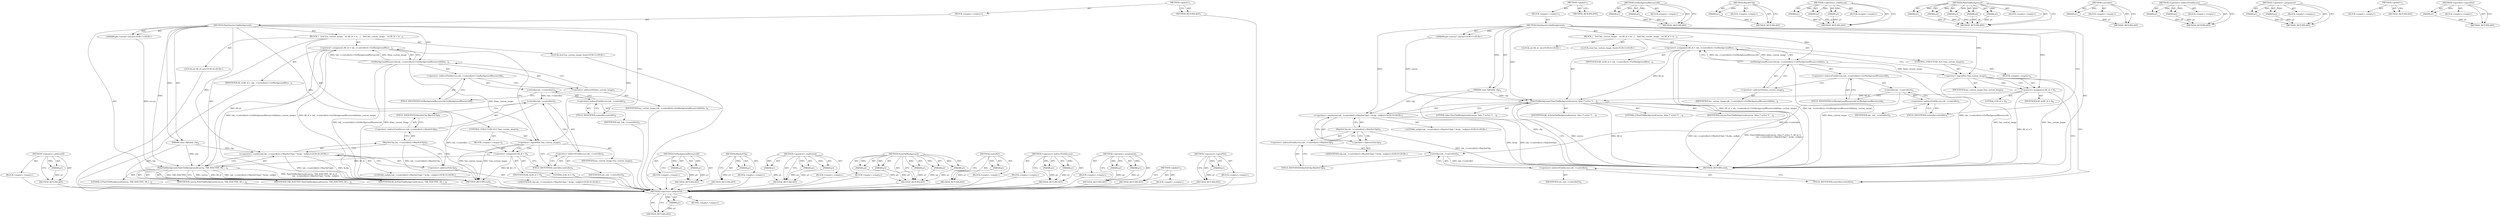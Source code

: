 digraph "&lt;operator&gt;.logicalNot" {
vulnerable_92 [label=<(METHOD,&lt;operator&gt;.addressOf)>];
vulnerable_93 [label=<(PARAM,p1)>];
vulnerable_94 [label=<(BLOCK,&lt;empty&gt;,&lt;empty&gt;)>];
vulnerable_95 [label=<(METHOD_RETURN,ANY)>];
vulnerable_6 [label=<(METHOD,&lt;global&gt;)<SUB>1</SUB>>];
vulnerable_7 [label=<(BLOCK,&lt;empty&gt;,&lt;empty&gt;)<SUB>1</SUB>>];
vulnerable_8 [label=<(METHOD,PaintInactiveTabBackground)<SUB>1</SUB>>];
vulnerable_9 [label="<(PARAM,gfx::Canvas* canvas)<SUB>1</SUB>>"];
vulnerable_10 [label=<(PARAM,const SkPath&amp; clip)<SUB>2</SUB>>];
vulnerable_11 [label=<(BLOCK,{
   bool has_custom_image;
   int fill_id = ta...,{
   bool has_custom_image;
   int fill_id = ta...)<SUB>2</SUB>>];
vulnerable_12 [label="<(LOCAL,bool has_custom_image: bool)<SUB>3</SUB>>"];
vulnerable_13 [label="<(LOCAL,int fill_id: int)<SUB>4</SUB>>"];
vulnerable_14 [label=<(&lt;operator&gt;.assignment,fill_id = tab_-&gt;controller()-&gt;GetBackgroundReso...)<SUB>4</SUB>>];
vulnerable_15 [label=<(IDENTIFIER,fill_id,fill_id = tab_-&gt;controller()-&gt;GetBackgroundReso...)<SUB>4</SUB>>];
vulnerable_16 [label=<(GetBackgroundResourceId,tab_-&gt;controller()-&gt;GetBackgroundResourceId(&amp;ha...)<SUB>4</SUB>>];
vulnerable_17 [label=<(&lt;operator&gt;.indirectFieldAccess,tab_-&gt;controller()-&gt;GetBackgroundResourceId)<SUB>4</SUB>>];
vulnerable_18 [label=<(controller,tab_-&gt;controller())<SUB>4</SUB>>];
vulnerable_19 [label=<(&lt;operator&gt;.indirectFieldAccess,tab_-&gt;controller)<SUB>4</SUB>>];
vulnerable_20 [label=<(IDENTIFIER,tab_,tab_-&gt;controller())<SUB>4</SUB>>];
vulnerable_21 [label=<(FIELD_IDENTIFIER,controller,controller)<SUB>4</SUB>>];
vulnerable_22 [label=<(FIELD_IDENTIFIER,GetBackgroundResourceId,GetBackgroundResourceId)<SUB>4</SUB>>];
vulnerable_23 [label=<(&lt;operator&gt;.addressOf,&amp;has_custom_image)<SUB>4</SUB>>];
vulnerable_24 [label=<(IDENTIFIER,has_custom_image,tab_-&gt;controller()-&gt;GetBackgroundResourceId(&amp;ha...)<SUB>4</SUB>>];
vulnerable_25 [label=<(CONTROL_STRUCTURE,IF,if (!has_custom_image))<SUB>5</SUB>>];
vulnerable_26 [label=<(&lt;operator&gt;.logicalNot,!has_custom_image)<SUB>5</SUB>>];
vulnerable_27 [label=<(IDENTIFIER,has_custom_image,!has_custom_image)<SUB>5</SUB>>];
vulnerable_28 [label=<(BLOCK,&lt;empty&gt;,&lt;empty&gt;)<SUB>6</SUB>>];
vulnerable_29 [label=<(&lt;operator&gt;.assignment,fill_id = 0)<SUB>6</SUB>>];
vulnerable_30 [label=<(IDENTIFIER,fill_id,fill_id = 0)<SUB>6</SUB>>];
vulnerable_31 [label=<(LITERAL,0,fill_id = 0)<SUB>6</SUB>>];
vulnerable_32 [label=<(PaintTabBackground,PaintTabBackground(canvas, false /* active */, ...)<SUB>8</SUB>>];
vulnerable_33 [label=<(IDENTIFIER,canvas,PaintTabBackground(canvas, false /* active */, ...)<SUB>8</SUB>>];
vulnerable_34 [label=<(LITERAL,false,PaintTabBackground(canvas, false /* active */, ...)<SUB>8</SUB>>];
vulnerable_35 [label=<(IDENTIFIER,fill_id,PaintTabBackground(canvas, false /* active */, ...)<SUB>8</SUB>>];
vulnerable_36 [label=<(LITERAL,0,PaintTabBackground(canvas, false /* active */, ...)<SUB>8</SUB>>];
vulnerable_37 [label="<(&lt;operator&gt;.conditional,tab_-&gt;controller()-&gt;MaySetClip() ? &amp;clip : nullptr)<SUB>9</SUB>>"];
vulnerable_38 [label=<(MaySetClip,tab_-&gt;controller()-&gt;MaySetClip())<SUB>9</SUB>>];
vulnerable_39 [label=<(&lt;operator&gt;.indirectFieldAccess,tab_-&gt;controller()-&gt;MaySetClip)<SUB>9</SUB>>];
vulnerable_40 [label=<(controller,tab_-&gt;controller())<SUB>9</SUB>>];
vulnerable_41 [label=<(&lt;operator&gt;.indirectFieldAccess,tab_-&gt;controller)<SUB>9</SUB>>];
vulnerable_42 [label=<(IDENTIFIER,tab_,tab_-&gt;controller())<SUB>9</SUB>>];
vulnerable_43 [label=<(FIELD_IDENTIFIER,controller,controller)<SUB>9</SUB>>];
vulnerable_44 [label=<(FIELD_IDENTIFIER,MaySetClip,MaySetClip)<SUB>9</SUB>>];
vulnerable_45 [label=<(&lt;operator&gt;.addressOf,&amp;clip)<SUB>9</SUB>>];
vulnerable_46 [label="<(IDENTIFIER,clip,tab_-&gt;controller()-&gt;MaySetClip() ? &amp;clip : nullptr)<SUB>9</SUB>>"];
vulnerable_47 [label="<(LITERAL,nullptr,tab_-&gt;controller()-&gt;MaySetClip() ? &amp;clip : nullptr)<SUB>9</SUB>>"];
vulnerable_48 [label=<(METHOD_RETURN,void)<SUB>1</SUB>>];
vulnerable_50 [label=<(METHOD_RETURN,ANY)<SUB>1</SUB>>];
vulnerable_78 [label=<(METHOD,GetBackgroundResourceId)>];
vulnerable_79 [label=<(PARAM,p1)>];
vulnerable_80 [label=<(PARAM,p2)>];
vulnerable_81 [label=<(BLOCK,&lt;empty&gt;,&lt;empty&gt;)>];
vulnerable_82 [label=<(METHOD_RETURN,ANY)>];
vulnerable_114 [label=<(METHOD,MaySetClip)>];
vulnerable_115 [label=<(PARAM,p1)>];
vulnerable_116 [label=<(BLOCK,&lt;empty&gt;,&lt;empty&gt;)>];
vulnerable_117 [label=<(METHOD_RETURN,ANY)>];
vulnerable_108 [label=<(METHOD,&lt;operator&gt;.conditional)>];
vulnerable_109 [label=<(PARAM,p1)>];
vulnerable_110 [label=<(PARAM,p2)>];
vulnerable_111 [label=<(PARAM,p3)>];
vulnerable_112 [label=<(BLOCK,&lt;empty&gt;,&lt;empty&gt;)>];
vulnerable_113 [label=<(METHOD_RETURN,ANY)>];
vulnerable_100 [label=<(METHOD,PaintTabBackground)>];
vulnerable_101 [label=<(PARAM,p1)>];
vulnerable_102 [label=<(PARAM,p2)>];
vulnerable_103 [label=<(PARAM,p3)>];
vulnerable_104 [label=<(PARAM,p4)>];
vulnerable_105 [label=<(PARAM,p5)>];
vulnerable_106 [label=<(BLOCK,&lt;empty&gt;,&lt;empty&gt;)>];
vulnerable_107 [label=<(METHOD_RETURN,ANY)>];
vulnerable_88 [label=<(METHOD,controller)>];
vulnerable_89 [label=<(PARAM,p1)>];
vulnerable_90 [label=<(BLOCK,&lt;empty&gt;,&lt;empty&gt;)>];
vulnerable_91 [label=<(METHOD_RETURN,ANY)>];
vulnerable_83 [label=<(METHOD,&lt;operator&gt;.indirectFieldAccess)>];
vulnerable_84 [label=<(PARAM,p1)>];
vulnerable_85 [label=<(PARAM,p2)>];
vulnerable_86 [label=<(BLOCK,&lt;empty&gt;,&lt;empty&gt;)>];
vulnerable_87 [label=<(METHOD_RETURN,ANY)>];
vulnerable_73 [label=<(METHOD,&lt;operator&gt;.assignment)>];
vulnerable_74 [label=<(PARAM,p1)>];
vulnerable_75 [label=<(PARAM,p2)>];
vulnerable_76 [label=<(BLOCK,&lt;empty&gt;,&lt;empty&gt;)>];
vulnerable_77 [label=<(METHOD_RETURN,ANY)>];
vulnerable_67 [label=<(METHOD,&lt;global&gt;)<SUB>1</SUB>>];
vulnerable_68 [label=<(BLOCK,&lt;empty&gt;,&lt;empty&gt;)>];
vulnerable_69 [label=<(METHOD_RETURN,ANY)>];
vulnerable_96 [label=<(METHOD,&lt;operator&gt;.logicalNot)>];
vulnerable_97 [label=<(PARAM,p1)>];
vulnerable_98 [label=<(BLOCK,&lt;empty&gt;,&lt;empty&gt;)>];
vulnerable_99 [label=<(METHOD_RETURN,ANY)>];
fixed_92 [label=<(METHOD,&lt;operator&gt;.addressOf)>];
fixed_93 [label=<(PARAM,p1)>];
fixed_94 [label=<(BLOCK,&lt;empty&gt;,&lt;empty&gt;)>];
fixed_95 [label=<(METHOD_RETURN,ANY)>];
fixed_6 [label=<(METHOD,&lt;global&gt;)<SUB>1</SUB>>];
fixed_7 [label=<(BLOCK,&lt;empty&gt;,&lt;empty&gt;)<SUB>1</SUB>>];
fixed_8 [label=<(METHOD,PaintInactiveTabBackground)<SUB>1</SUB>>];
fixed_9 [label="<(PARAM,gfx::Canvas* canvas)<SUB>1</SUB>>"];
fixed_10 [label=<(PARAM,const SkPath&amp; clip)<SUB>2</SUB>>];
fixed_11 [label=<(BLOCK,{
   bool has_custom_image;
   int fill_id = ta...,{
   bool has_custom_image;
   int fill_id = ta...)<SUB>2</SUB>>];
fixed_12 [label="<(LOCAL,bool has_custom_image: bool)<SUB>3</SUB>>"];
fixed_13 [label="<(LOCAL,int fill_id: int)<SUB>4</SUB>>"];
fixed_14 [label=<(&lt;operator&gt;.assignment,fill_id = tab_-&gt;controller()-&gt;GetBackgroundReso...)<SUB>4</SUB>>];
fixed_15 [label=<(IDENTIFIER,fill_id,fill_id = tab_-&gt;controller()-&gt;GetBackgroundReso...)<SUB>4</SUB>>];
fixed_16 [label=<(GetBackgroundResourceId,tab_-&gt;controller()-&gt;GetBackgroundResourceId(&amp;ha...)<SUB>4</SUB>>];
fixed_17 [label=<(&lt;operator&gt;.indirectFieldAccess,tab_-&gt;controller()-&gt;GetBackgroundResourceId)<SUB>4</SUB>>];
fixed_18 [label=<(controller,tab_-&gt;controller())<SUB>4</SUB>>];
fixed_19 [label=<(&lt;operator&gt;.indirectFieldAccess,tab_-&gt;controller)<SUB>4</SUB>>];
fixed_20 [label=<(IDENTIFIER,tab_,tab_-&gt;controller())<SUB>4</SUB>>];
fixed_21 [label=<(FIELD_IDENTIFIER,controller,controller)<SUB>4</SUB>>];
fixed_22 [label=<(FIELD_IDENTIFIER,GetBackgroundResourceId,GetBackgroundResourceId)<SUB>4</SUB>>];
fixed_23 [label=<(&lt;operator&gt;.addressOf,&amp;has_custom_image)<SUB>4</SUB>>];
fixed_24 [label=<(IDENTIFIER,has_custom_image,tab_-&gt;controller()-&gt;GetBackgroundResourceId(&amp;ha...)<SUB>4</SUB>>];
fixed_25 [label=<(CONTROL_STRUCTURE,IF,if (!has_custom_image))<SUB>5</SUB>>];
fixed_26 [label=<(&lt;operator&gt;.logicalNot,!has_custom_image)<SUB>5</SUB>>];
fixed_27 [label=<(IDENTIFIER,has_custom_image,!has_custom_image)<SUB>5</SUB>>];
fixed_28 [label=<(BLOCK,&lt;empty&gt;,&lt;empty&gt;)<SUB>6</SUB>>];
fixed_29 [label=<(&lt;operator&gt;.assignment,fill_id = 0)<SUB>6</SUB>>];
fixed_30 [label=<(IDENTIFIER,fill_id,fill_id = 0)<SUB>6</SUB>>];
fixed_31 [label=<(LITERAL,0,fill_id = 0)<SUB>6</SUB>>];
fixed_32 [label=<(PaintTabBackground,PaintTabBackground(canvas, TAB_INACTIVE, fill_i...)<SUB>8</SUB>>];
fixed_33 [label=<(IDENTIFIER,canvas,PaintTabBackground(canvas, TAB_INACTIVE, fill_i...)<SUB>8</SUB>>];
fixed_34 [label=<(IDENTIFIER,TAB_INACTIVE,PaintTabBackground(canvas, TAB_INACTIVE, fill_i...)<SUB>8</SUB>>];
fixed_35 [label=<(IDENTIFIER,fill_id,PaintTabBackground(canvas, TAB_INACTIVE, fill_i...)<SUB>8</SUB>>];
fixed_36 [label=<(LITERAL,0,PaintTabBackground(canvas, TAB_INACTIVE, fill_i...)<SUB>8</SUB>>];
fixed_37 [label="<(&lt;operator&gt;.conditional,tab_-&gt;controller()-&gt;MaySetClip() ? &amp;clip : nullptr)<SUB>9</SUB>>"];
fixed_38 [label=<(MaySetClip,tab_-&gt;controller()-&gt;MaySetClip())<SUB>9</SUB>>];
fixed_39 [label=<(&lt;operator&gt;.indirectFieldAccess,tab_-&gt;controller()-&gt;MaySetClip)<SUB>9</SUB>>];
fixed_40 [label=<(controller,tab_-&gt;controller())<SUB>9</SUB>>];
fixed_41 [label=<(&lt;operator&gt;.indirectFieldAccess,tab_-&gt;controller)<SUB>9</SUB>>];
fixed_42 [label=<(IDENTIFIER,tab_,tab_-&gt;controller())<SUB>9</SUB>>];
fixed_43 [label=<(FIELD_IDENTIFIER,controller,controller)<SUB>9</SUB>>];
fixed_44 [label=<(FIELD_IDENTIFIER,MaySetClip,MaySetClip)<SUB>9</SUB>>];
fixed_45 [label=<(&lt;operator&gt;.addressOf,&amp;clip)<SUB>9</SUB>>];
fixed_46 [label="<(IDENTIFIER,clip,tab_-&gt;controller()-&gt;MaySetClip() ? &amp;clip : nullptr)<SUB>9</SUB>>"];
fixed_47 [label="<(LITERAL,nullptr,tab_-&gt;controller()-&gt;MaySetClip() ? &amp;clip : nullptr)<SUB>9</SUB>>"];
fixed_48 [label=<(METHOD_RETURN,void)<SUB>1</SUB>>];
fixed_50 [label=<(METHOD_RETURN,ANY)<SUB>1</SUB>>];
fixed_78 [label=<(METHOD,GetBackgroundResourceId)>];
fixed_79 [label=<(PARAM,p1)>];
fixed_80 [label=<(PARAM,p2)>];
fixed_81 [label=<(BLOCK,&lt;empty&gt;,&lt;empty&gt;)>];
fixed_82 [label=<(METHOD_RETURN,ANY)>];
fixed_114 [label=<(METHOD,MaySetClip)>];
fixed_115 [label=<(PARAM,p1)>];
fixed_116 [label=<(BLOCK,&lt;empty&gt;,&lt;empty&gt;)>];
fixed_117 [label=<(METHOD_RETURN,ANY)>];
fixed_108 [label=<(METHOD,&lt;operator&gt;.conditional)>];
fixed_109 [label=<(PARAM,p1)>];
fixed_110 [label=<(PARAM,p2)>];
fixed_111 [label=<(PARAM,p3)>];
fixed_112 [label=<(BLOCK,&lt;empty&gt;,&lt;empty&gt;)>];
fixed_113 [label=<(METHOD_RETURN,ANY)>];
fixed_100 [label=<(METHOD,PaintTabBackground)>];
fixed_101 [label=<(PARAM,p1)>];
fixed_102 [label=<(PARAM,p2)>];
fixed_103 [label=<(PARAM,p3)>];
fixed_104 [label=<(PARAM,p4)>];
fixed_105 [label=<(PARAM,p5)>];
fixed_106 [label=<(BLOCK,&lt;empty&gt;,&lt;empty&gt;)>];
fixed_107 [label=<(METHOD_RETURN,ANY)>];
fixed_88 [label=<(METHOD,controller)>];
fixed_89 [label=<(PARAM,p1)>];
fixed_90 [label=<(BLOCK,&lt;empty&gt;,&lt;empty&gt;)>];
fixed_91 [label=<(METHOD_RETURN,ANY)>];
fixed_83 [label=<(METHOD,&lt;operator&gt;.indirectFieldAccess)>];
fixed_84 [label=<(PARAM,p1)>];
fixed_85 [label=<(PARAM,p2)>];
fixed_86 [label=<(BLOCK,&lt;empty&gt;,&lt;empty&gt;)>];
fixed_87 [label=<(METHOD_RETURN,ANY)>];
fixed_73 [label=<(METHOD,&lt;operator&gt;.assignment)>];
fixed_74 [label=<(PARAM,p1)>];
fixed_75 [label=<(PARAM,p2)>];
fixed_76 [label=<(BLOCK,&lt;empty&gt;,&lt;empty&gt;)>];
fixed_77 [label=<(METHOD_RETURN,ANY)>];
fixed_67 [label=<(METHOD,&lt;global&gt;)<SUB>1</SUB>>];
fixed_68 [label=<(BLOCK,&lt;empty&gt;,&lt;empty&gt;)>];
fixed_69 [label=<(METHOD_RETURN,ANY)>];
fixed_96 [label=<(METHOD,&lt;operator&gt;.logicalNot)>];
fixed_97 [label=<(PARAM,p1)>];
fixed_98 [label=<(BLOCK,&lt;empty&gt;,&lt;empty&gt;)>];
fixed_99 [label=<(METHOD_RETURN,ANY)>];
vulnerable_92 -> vulnerable_93  [key=0, label="AST: "];
vulnerable_92 -> vulnerable_93  [key=1, label="DDG: "];
vulnerable_92 -> vulnerable_94  [key=0, label="AST: "];
vulnerable_92 -> vulnerable_95  [key=0, label="AST: "];
vulnerable_92 -> vulnerable_95  [key=1, label="CFG: "];
vulnerable_93 -> vulnerable_95  [key=0, label="DDG: p1"];
vulnerable_6 -> vulnerable_7  [key=0, label="AST: "];
vulnerable_6 -> vulnerable_50  [key=0, label="AST: "];
vulnerable_6 -> vulnerable_50  [key=1, label="CFG: "];
vulnerable_7 -> vulnerable_8  [key=0, label="AST: "];
vulnerable_8 -> vulnerable_9  [key=0, label="AST: "];
vulnerable_8 -> vulnerable_9  [key=1, label="DDG: "];
vulnerable_8 -> vulnerable_10  [key=0, label="AST: "];
vulnerable_8 -> vulnerable_10  [key=1, label="DDG: "];
vulnerable_8 -> vulnerable_11  [key=0, label="AST: "];
vulnerable_8 -> vulnerable_48  [key=0, label="AST: "];
vulnerable_8 -> vulnerable_21  [key=0, label="CFG: "];
vulnerable_8 -> vulnerable_32  [key=0, label="DDG: "];
vulnerable_8 -> vulnerable_16  [key=0, label="DDG: "];
vulnerable_8 -> vulnerable_26  [key=0, label="DDG: "];
vulnerable_8 -> vulnerable_29  [key=0, label="DDG: "];
vulnerable_8 -> vulnerable_37  [key=0, label="DDG: "];
vulnerable_9 -> vulnerable_32  [key=0, label="DDG: canvas"];
vulnerable_10 -> vulnerable_48  [key=0, label="DDG: clip"];
vulnerable_10 -> vulnerable_32  [key=0, label="DDG: clip"];
vulnerable_10 -> vulnerable_37  [key=0, label="DDG: clip"];
vulnerable_11 -> vulnerable_12  [key=0, label="AST: "];
vulnerable_11 -> vulnerable_13  [key=0, label="AST: "];
vulnerable_11 -> vulnerable_14  [key=0, label="AST: "];
vulnerable_11 -> vulnerable_25  [key=0, label="AST: "];
vulnerable_11 -> vulnerable_32  [key=0, label="AST: "];
vulnerable_14 -> vulnerable_15  [key=0, label="AST: "];
vulnerable_14 -> vulnerable_16  [key=0, label="AST: "];
vulnerable_14 -> vulnerable_26  [key=0, label="CFG: "];
vulnerable_14 -> vulnerable_48  [key=0, label="DDG: tab_-&gt;controller()-&gt;GetBackgroundResourceId(&amp;has_custom_image)"];
vulnerable_14 -> vulnerable_48  [key=1, label="DDG: fill_id = tab_-&gt;controller()-&gt;GetBackgroundResourceId(&amp;has_custom_image)"];
vulnerable_14 -> vulnerable_32  [key=0, label="DDG: fill_id"];
vulnerable_16 -> vulnerable_17  [key=0, label="AST: "];
vulnerable_16 -> vulnerable_23  [key=0, label="AST: "];
vulnerable_16 -> vulnerable_14  [key=0, label="CFG: "];
vulnerable_16 -> vulnerable_14  [key=1, label="DDG: tab_-&gt;controller()-&gt;GetBackgroundResourceId"];
vulnerable_16 -> vulnerable_14  [key=2, label="DDG: &amp;has_custom_image"];
vulnerable_16 -> vulnerable_48  [key=0, label="DDG: tab_-&gt;controller()-&gt;GetBackgroundResourceId"];
vulnerable_16 -> vulnerable_48  [key=1, label="DDG: &amp;has_custom_image"];
vulnerable_16 -> vulnerable_26  [key=0, label="DDG: &amp;has_custom_image"];
vulnerable_17 -> vulnerable_18  [key=0, label="AST: "];
vulnerable_17 -> vulnerable_22  [key=0, label="AST: "];
vulnerable_17 -> vulnerable_23  [key=0, label="CFG: "];
vulnerable_18 -> vulnerable_19  [key=0, label="AST: "];
vulnerable_18 -> vulnerable_22  [key=0, label="CFG: "];
vulnerable_18 -> vulnerable_40  [key=0, label="DDG: tab_-&gt;controller"];
vulnerable_19 -> vulnerable_20  [key=0, label="AST: "];
vulnerable_19 -> vulnerable_21  [key=0, label="AST: "];
vulnerable_19 -> vulnerable_18  [key=0, label="CFG: "];
vulnerable_21 -> vulnerable_19  [key=0, label="CFG: "];
vulnerable_22 -> vulnerable_17  [key=0, label="CFG: "];
vulnerable_23 -> vulnerable_24  [key=0, label="AST: "];
vulnerable_23 -> vulnerable_16  [key=0, label="CFG: "];
vulnerable_25 -> vulnerable_26  [key=0, label="AST: "];
vulnerable_25 -> vulnerable_28  [key=0, label="AST: "];
vulnerable_26 -> vulnerable_27  [key=0, label="AST: "];
vulnerable_26 -> vulnerable_29  [key=0, label="CFG: "];
vulnerable_26 -> vulnerable_29  [key=1, label="CDG: "];
vulnerable_26 -> vulnerable_43  [key=0, label="CFG: "];
vulnerable_26 -> vulnerable_48  [key=0, label="DDG: has_custom_image"];
vulnerable_26 -> vulnerable_48  [key=1, label="DDG: !has_custom_image"];
vulnerable_28 -> vulnerable_29  [key=0, label="AST: "];
vulnerable_29 -> vulnerable_30  [key=0, label="AST: "];
vulnerable_29 -> vulnerable_31  [key=0, label="AST: "];
vulnerable_29 -> vulnerable_43  [key=0, label="CFG: "];
vulnerable_29 -> vulnerable_48  [key=0, label="DDG: fill_id = 0"];
vulnerable_29 -> vulnerable_32  [key=0, label="DDG: fill_id"];
vulnerable_32 -> vulnerable_33  [key=0, label="AST: "];
vulnerable_32 -> vulnerable_34  [key=0, label="AST: "];
vulnerable_32 -> vulnerable_35  [key=0, label="AST: "];
vulnerable_32 -> vulnerable_36  [key=0, label="AST: "];
vulnerable_32 -> vulnerable_37  [key=0, label="AST: "];
vulnerable_32 -> vulnerable_48  [key=0, label="CFG: "];
vulnerable_32 -> vulnerable_48  [key=1, label="DDG: canvas"];
vulnerable_32 -> vulnerable_48  [key=2, label="DDG: fill_id"];
vulnerable_32 -> vulnerable_48  [key=3, label="DDG: tab_-&gt;controller()-&gt;MaySetClip() ? &amp;clip : nullptr"];
vulnerable_32 -> vulnerable_48  [key=4, label="DDG: PaintTabBackground(canvas, false /* active */, fill_id, 0,
                      tab_-&gt;controller()-&gt;MaySetClip() ? &amp;clip : nullptr)"];
vulnerable_37 -> vulnerable_38  [key=0, label="AST: "];
vulnerable_37 -> vulnerable_45  [key=0, label="AST: "];
vulnerable_37 -> vulnerable_47  [key=0, label="AST: "];
vulnerable_37 -> vulnerable_32  [key=0, label="CFG: "];
vulnerable_37 -> vulnerable_48  [key=0, label="DDG: tab_-&gt;controller()-&gt;MaySetClip()"];
vulnerable_37 -> vulnerable_48  [key=1, label="DDG: &amp;clip"];
vulnerable_38 -> vulnerable_39  [key=0, label="AST: "];
vulnerable_38 -> vulnerable_45  [key=0, label="CFG: "];
vulnerable_38 -> vulnerable_45  [key=1, label="CDG: "];
vulnerable_38 -> vulnerable_37  [key=0, label="CFG: "];
vulnerable_38 -> vulnerable_48  [key=0, label="DDG: tab_-&gt;controller()-&gt;MaySetClip"];
vulnerable_39 -> vulnerable_40  [key=0, label="AST: "];
vulnerable_39 -> vulnerable_44  [key=0, label="AST: "];
vulnerable_39 -> vulnerable_38  [key=0, label="CFG: "];
vulnerable_40 -> vulnerable_41  [key=0, label="AST: "];
vulnerable_40 -> vulnerable_44  [key=0, label="CFG: "];
vulnerable_40 -> vulnerable_48  [key=0, label="DDG: tab_-&gt;controller"];
vulnerable_41 -> vulnerable_42  [key=0, label="AST: "];
vulnerable_41 -> vulnerable_43  [key=0, label="AST: "];
vulnerable_41 -> vulnerable_40  [key=0, label="CFG: "];
vulnerable_43 -> vulnerable_41  [key=0, label="CFG: "];
vulnerable_44 -> vulnerable_39  [key=0, label="CFG: "];
vulnerable_45 -> vulnerable_46  [key=0, label="AST: "];
vulnerable_45 -> vulnerable_37  [key=0, label="CFG: "];
vulnerable_78 -> vulnerable_79  [key=0, label="AST: "];
vulnerable_78 -> vulnerable_79  [key=1, label="DDG: "];
vulnerable_78 -> vulnerable_81  [key=0, label="AST: "];
vulnerable_78 -> vulnerable_80  [key=0, label="AST: "];
vulnerable_78 -> vulnerable_80  [key=1, label="DDG: "];
vulnerable_78 -> vulnerable_82  [key=0, label="AST: "];
vulnerable_78 -> vulnerable_82  [key=1, label="CFG: "];
vulnerable_79 -> vulnerable_82  [key=0, label="DDG: p1"];
vulnerable_80 -> vulnerable_82  [key=0, label="DDG: p2"];
vulnerable_114 -> vulnerable_115  [key=0, label="AST: "];
vulnerable_114 -> vulnerable_115  [key=1, label="DDG: "];
vulnerable_114 -> vulnerable_116  [key=0, label="AST: "];
vulnerable_114 -> vulnerable_117  [key=0, label="AST: "];
vulnerable_114 -> vulnerable_117  [key=1, label="CFG: "];
vulnerable_115 -> vulnerable_117  [key=0, label="DDG: p1"];
vulnerable_108 -> vulnerable_109  [key=0, label="AST: "];
vulnerable_108 -> vulnerable_109  [key=1, label="DDG: "];
vulnerable_108 -> vulnerable_112  [key=0, label="AST: "];
vulnerable_108 -> vulnerable_110  [key=0, label="AST: "];
vulnerable_108 -> vulnerable_110  [key=1, label="DDG: "];
vulnerable_108 -> vulnerable_113  [key=0, label="AST: "];
vulnerable_108 -> vulnerable_113  [key=1, label="CFG: "];
vulnerable_108 -> vulnerable_111  [key=0, label="AST: "];
vulnerable_108 -> vulnerable_111  [key=1, label="DDG: "];
vulnerable_109 -> vulnerable_113  [key=0, label="DDG: p1"];
vulnerable_110 -> vulnerable_113  [key=0, label="DDG: p2"];
vulnerable_111 -> vulnerable_113  [key=0, label="DDG: p3"];
vulnerable_100 -> vulnerable_101  [key=0, label="AST: "];
vulnerable_100 -> vulnerable_101  [key=1, label="DDG: "];
vulnerable_100 -> vulnerable_106  [key=0, label="AST: "];
vulnerable_100 -> vulnerable_102  [key=0, label="AST: "];
vulnerable_100 -> vulnerable_102  [key=1, label="DDG: "];
vulnerable_100 -> vulnerable_107  [key=0, label="AST: "];
vulnerable_100 -> vulnerable_107  [key=1, label="CFG: "];
vulnerable_100 -> vulnerable_103  [key=0, label="AST: "];
vulnerable_100 -> vulnerable_103  [key=1, label="DDG: "];
vulnerable_100 -> vulnerable_104  [key=0, label="AST: "];
vulnerable_100 -> vulnerable_104  [key=1, label="DDG: "];
vulnerable_100 -> vulnerable_105  [key=0, label="AST: "];
vulnerable_100 -> vulnerable_105  [key=1, label="DDG: "];
vulnerable_101 -> vulnerable_107  [key=0, label="DDG: p1"];
vulnerable_102 -> vulnerable_107  [key=0, label="DDG: p2"];
vulnerable_103 -> vulnerable_107  [key=0, label="DDG: p3"];
vulnerable_104 -> vulnerable_107  [key=0, label="DDG: p4"];
vulnerable_105 -> vulnerable_107  [key=0, label="DDG: p5"];
vulnerable_88 -> vulnerable_89  [key=0, label="AST: "];
vulnerable_88 -> vulnerable_89  [key=1, label="DDG: "];
vulnerable_88 -> vulnerable_90  [key=0, label="AST: "];
vulnerable_88 -> vulnerable_91  [key=0, label="AST: "];
vulnerable_88 -> vulnerable_91  [key=1, label="CFG: "];
vulnerable_89 -> vulnerable_91  [key=0, label="DDG: p1"];
vulnerable_83 -> vulnerable_84  [key=0, label="AST: "];
vulnerable_83 -> vulnerable_84  [key=1, label="DDG: "];
vulnerable_83 -> vulnerable_86  [key=0, label="AST: "];
vulnerable_83 -> vulnerable_85  [key=0, label="AST: "];
vulnerable_83 -> vulnerable_85  [key=1, label="DDG: "];
vulnerable_83 -> vulnerable_87  [key=0, label="AST: "];
vulnerable_83 -> vulnerable_87  [key=1, label="CFG: "];
vulnerable_84 -> vulnerable_87  [key=0, label="DDG: p1"];
vulnerable_85 -> vulnerable_87  [key=0, label="DDG: p2"];
vulnerable_73 -> vulnerable_74  [key=0, label="AST: "];
vulnerable_73 -> vulnerable_74  [key=1, label="DDG: "];
vulnerable_73 -> vulnerable_76  [key=0, label="AST: "];
vulnerable_73 -> vulnerable_75  [key=0, label="AST: "];
vulnerable_73 -> vulnerable_75  [key=1, label="DDG: "];
vulnerable_73 -> vulnerable_77  [key=0, label="AST: "];
vulnerable_73 -> vulnerable_77  [key=1, label="CFG: "];
vulnerable_74 -> vulnerable_77  [key=0, label="DDG: p1"];
vulnerable_75 -> vulnerable_77  [key=0, label="DDG: p2"];
vulnerable_67 -> vulnerable_68  [key=0, label="AST: "];
vulnerable_67 -> vulnerable_69  [key=0, label="AST: "];
vulnerable_67 -> vulnerable_69  [key=1, label="CFG: "];
vulnerable_96 -> vulnerable_97  [key=0, label="AST: "];
vulnerable_96 -> vulnerable_97  [key=1, label="DDG: "];
vulnerable_96 -> vulnerable_98  [key=0, label="AST: "];
vulnerable_96 -> vulnerable_99  [key=0, label="AST: "];
vulnerable_96 -> vulnerable_99  [key=1, label="CFG: "];
vulnerable_97 -> vulnerable_99  [key=0, label="DDG: p1"];
fixed_92 -> fixed_93  [key=0, label="AST: "];
fixed_92 -> fixed_93  [key=1, label="DDG: "];
fixed_92 -> fixed_94  [key=0, label="AST: "];
fixed_92 -> fixed_95  [key=0, label="AST: "];
fixed_92 -> fixed_95  [key=1, label="CFG: "];
fixed_93 -> fixed_95  [key=0, label="DDG: p1"];
fixed_94 -> vulnerable_92  [key=0];
fixed_95 -> vulnerable_92  [key=0];
fixed_6 -> fixed_7  [key=0, label="AST: "];
fixed_6 -> fixed_50  [key=0, label="AST: "];
fixed_6 -> fixed_50  [key=1, label="CFG: "];
fixed_7 -> fixed_8  [key=0, label="AST: "];
fixed_8 -> fixed_9  [key=0, label="AST: "];
fixed_8 -> fixed_9  [key=1, label="DDG: "];
fixed_8 -> fixed_10  [key=0, label="AST: "];
fixed_8 -> fixed_10  [key=1, label="DDG: "];
fixed_8 -> fixed_11  [key=0, label="AST: "];
fixed_8 -> fixed_48  [key=0, label="AST: "];
fixed_8 -> fixed_21  [key=0, label="CFG: "];
fixed_8 -> fixed_32  [key=0, label="DDG: "];
fixed_8 -> fixed_16  [key=0, label="DDG: "];
fixed_8 -> fixed_26  [key=0, label="DDG: "];
fixed_8 -> fixed_29  [key=0, label="DDG: "];
fixed_8 -> fixed_37  [key=0, label="DDG: "];
fixed_9 -> fixed_32  [key=0, label="DDG: canvas"];
fixed_10 -> fixed_48  [key=0, label="DDG: clip"];
fixed_10 -> fixed_32  [key=0, label="DDG: clip"];
fixed_10 -> fixed_37  [key=0, label="DDG: clip"];
fixed_11 -> fixed_12  [key=0, label="AST: "];
fixed_11 -> fixed_13  [key=0, label="AST: "];
fixed_11 -> fixed_14  [key=0, label="AST: "];
fixed_11 -> fixed_25  [key=0, label="AST: "];
fixed_11 -> fixed_32  [key=0, label="AST: "];
fixed_12 -> vulnerable_92  [key=0];
fixed_13 -> vulnerable_92  [key=0];
fixed_14 -> fixed_15  [key=0, label="AST: "];
fixed_14 -> fixed_16  [key=0, label="AST: "];
fixed_14 -> fixed_26  [key=0, label="CFG: "];
fixed_14 -> fixed_48  [key=0, label="DDG: tab_-&gt;controller()-&gt;GetBackgroundResourceId(&amp;has_custom_image)"];
fixed_14 -> fixed_48  [key=1, label="DDG: fill_id = tab_-&gt;controller()-&gt;GetBackgroundResourceId(&amp;has_custom_image)"];
fixed_14 -> fixed_32  [key=0, label="DDG: fill_id"];
fixed_15 -> vulnerable_92  [key=0];
fixed_16 -> fixed_17  [key=0, label="AST: "];
fixed_16 -> fixed_23  [key=0, label="AST: "];
fixed_16 -> fixed_14  [key=0, label="CFG: "];
fixed_16 -> fixed_14  [key=1, label="DDG: tab_-&gt;controller()-&gt;GetBackgroundResourceId"];
fixed_16 -> fixed_14  [key=2, label="DDG: &amp;has_custom_image"];
fixed_16 -> fixed_48  [key=0, label="DDG: tab_-&gt;controller()-&gt;GetBackgroundResourceId"];
fixed_16 -> fixed_48  [key=1, label="DDG: &amp;has_custom_image"];
fixed_16 -> fixed_26  [key=0, label="DDG: &amp;has_custom_image"];
fixed_17 -> fixed_18  [key=0, label="AST: "];
fixed_17 -> fixed_22  [key=0, label="AST: "];
fixed_17 -> fixed_23  [key=0, label="CFG: "];
fixed_18 -> fixed_19  [key=0, label="AST: "];
fixed_18 -> fixed_22  [key=0, label="CFG: "];
fixed_18 -> fixed_40  [key=0, label="DDG: tab_-&gt;controller"];
fixed_19 -> fixed_20  [key=0, label="AST: "];
fixed_19 -> fixed_21  [key=0, label="AST: "];
fixed_19 -> fixed_18  [key=0, label="CFG: "];
fixed_20 -> vulnerable_92  [key=0];
fixed_21 -> fixed_19  [key=0, label="CFG: "];
fixed_22 -> fixed_17  [key=0, label="CFG: "];
fixed_23 -> fixed_24  [key=0, label="AST: "];
fixed_23 -> fixed_16  [key=0, label="CFG: "];
fixed_24 -> vulnerable_92  [key=0];
fixed_25 -> fixed_26  [key=0, label="AST: "];
fixed_25 -> fixed_28  [key=0, label="AST: "];
fixed_26 -> fixed_27  [key=0, label="AST: "];
fixed_26 -> fixed_29  [key=0, label="CFG: "];
fixed_26 -> fixed_29  [key=1, label="CDG: "];
fixed_26 -> fixed_43  [key=0, label="CFG: "];
fixed_26 -> fixed_48  [key=0, label="DDG: has_custom_image"];
fixed_26 -> fixed_48  [key=1, label="DDG: !has_custom_image"];
fixed_27 -> vulnerable_92  [key=0];
fixed_28 -> fixed_29  [key=0, label="AST: "];
fixed_29 -> fixed_30  [key=0, label="AST: "];
fixed_29 -> fixed_31  [key=0, label="AST: "];
fixed_29 -> fixed_43  [key=0, label="CFG: "];
fixed_29 -> fixed_48  [key=0, label="DDG: fill_id = 0"];
fixed_29 -> fixed_32  [key=0, label="DDG: fill_id"];
fixed_30 -> vulnerable_92  [key=0];
fixed_31 -> vulnerable_92  [key=0];
fixed_32 -> fixed_33  [key=0, label="AST: "];
fixed_32 -> fixed_34  [key=0, label="AST: "];
fixed_32 -> fixed_35  [key=0, label="AST: "];
fixed_32 -> fixed_36  [key=0, label="AST: "];
fixed_32 -> fixed_37  [key=0, label="AST: "];
fixed_32 -> fixed_48  [key=0, label="CFG: "];
fixed_32 -> fixed_48  [key=1, label="DDG: canvas"];
fixed_32 -> fixed_48  [key=2, label="DDG: fill_id"];
fixed_32 -> fixed_48  [key=3, label="DDG: tab_-&gt;controller()-&gt;MaySetClip() ? &amp;clip : nullptr"];
fixed_32 -> fixed_48  [key=4, label="DDG: PaintTabBackground(canvas, TAB_INACTIVE, fill_id, 0,
                      tab_-&gt;controller()-&gt;MaySetClip() ? &amp;clip : nullptr)"];
fixed_32 -> fixed_48  [key=5, label="DDG: TAB_INACTIVE"];
fixed_33 -> vulnerable_92  [key=0];
fixed_34 -> vulnerable_92  [key=0];
fixed_35 -> vulnerable_92  [key=0];
fixed_36 -> vulnerable_92  [key=0];
fixed_37 -> fixed_38  [key=0, label="AST: "];
fixed_37 -> fixed_45  [key=0, label="AST: "];
fixed_37 -> fixed_47  [key=0, label="AST: "];
fixed_37 -> fixed_32  [key=0, label="CFG: "];
fixed_37 -> fixed_48  [key=0, label="DDG: tab_-&gt;controller()-&gt;MaySetClip()"];
fixed_37 -> fixed_48  [key=1, label="DDG: &amp;clip"];
fixed_38 -> fixed_39  [key=0, label="AST: "];
fixed_38 -> fixed_45  [key=0, label="CFG: "];
fixed_38 -> fixed_45  [key=1, label="CDG: "];
fixed_38 -> fixed_37  [key=0, label="CFG: "];
fixed_38 -> fixed_48  [key=0, label="DDG: tab_-&gt;controller()-&gt;MaySetClip"];
fixed_39 -> fixed_40  [key=0, label="AST: "];
fixed_39 -> fixed_44  [key=0, label="AST: "];
fixed_39 -> fixed_38  [key=0, label="CFG: "];
fixed_40 -> fixed_41  [key=0, label="AST: "];
fixed_40 -> fixed_44  [key=0, label="CFG: "];
fixed_40 -> fixed_48  [key=0, label="DDG: tab_-&gt;controller"];
fixed_41 -> fixed_42  [key=0, label="AST: "];
fixed_41 -> fixed_43  [key=0, label="AST: "];
fixed_41 -> fixed_40  [key=0, label="CFG: "];
fixed_42 -> vulnerable_92  [key=0];
fixed_43 -> fixed_41  [key=0, label="CFG: "];
fixed_44 -> fixed_39  [key=0, label="CFG: "];
fixed_45 -> fixed_46  [key=0, label="AST: "];
fixed_45 -> fixed_37  [key=0, label="CFG: "];
fixed_46 -> vulnerable_92  [key=0];
fixed_47 -> vulnerable_92  [key=0];
fixed_48 -> vulnerable_92  [key=0];
fixed_50 -> vulnerable_92  [key=0];
fixed_78 -> fixed_79  [key=0, label="AST: "];
fixed_78 -> fixed_79  [key=1, label="DDG: "];
fixed_78 -> fixed_81  [key=0, label="AST: "];
fixed_78 -> fixed_80  [key=0, label="AST: "];
fixed_78 -> fixed_80  [key=1, label="DDG: "];
fixed_78 -> fixed_82  [key=0, label="AST: "];
fixed_78 -> fixed_82  [key=1, label="CFG: "];
fixed_79 -> fixed_82  [key=0, label="DDG: p1"];
fixed_80 -> fixed_82  [key=0, label="DDG: p2"];
fixed_81 -> vulnerable_92  [key=0];
fixed_82 -> vulnerable_92  [key=0];
fixed_114 -> fixed_115  [key=0, label="AST: "];
fixed_114 -> fixed_115  [key=1, label="DDG: "];
fixed_114 -> fixed_116  [key=0, label="AST: "];
fixed_114 -> fixed_117  [key=0, label="AST: "];
fixed_114 -> fixed_117  [key=1, label="CFG: "];
fixed_115 -> fixed_117  [key=0, label="DDG: p1"];
fixed_116 -> vulnerable_92  [key=0];
fixed_117 -> vulnerable_92  [key=0];
fixed_108 -> fixed_109  [key=0, label="AST: "];
fixed_108 -> fixed_109  [key=1, label="DDG: "];
fixed_108 -> fixed_112  [key=0, label="AST: "];
fixed_108 -> fixed_110  [key=0, label="AST: "];
fixed_108 -> fixed_110  [key=1, label="DDG: "];
fixed_108 -> fixed_113  [key=0, label="AST: "];
fixed_108 -> fixed_113  [key=1, label="CFG: "];
fixed_108 -> fixed_111  [key=0, label="AST: "];
fixed_108 -> fixed_111  [key=1, label="DDG: "];
fixed_109 -> fixed_113  [key=0, label="DDG: p1"];
fixed_110 -> fixed_113  [key=0, label="DDG: p2"];
fixed_111 -> fixed_113  [key=0, label="DDG: p3"];
fixed_112 -> vulnerable_92  [key=0];
fixed_113 -> vulnerable_92  [key=0];
fixed_100 -> fixed_101  [key=0, label="AST: "];
fixed_100 -> fixed_101  [key=1, label="DDG: "];
fixed_100 -> fixed_106  [key=0, label="AST: "];
fixed_100 -> fixed_102  [key=0, label="AST: "];
fixed_100 -> fixed_102  [key=1, label="DDG: "];
fixed_100 -> fixed_107  [key=0, label="AST: "];
fixed_100 -> fixed_107  [key=1, label="CFG: "];
fixed_100 -> fixed_103  [key=0, label="AST: "];
fixed_100 -> fixed_103  [key=1, label="DDG: "];
fixed_100 -> fixed_104  [key=0, label="AST: "];
fixed_100 -> fixed_104  [key=1, label="DDG: "];
fixed_100 -> fixed_105  [key=0, label="AST: "];
fixed_100 -> fixed_105  [key=1, label="DDG: "];
fixed_101 -> fixed_107  [key=0, label="DDG: p1"];
fixed_102 -> fixed_107  [key=0, label="DDG: p2"];
fixed_103 -> fixed_107  [key=0, label="DDG: p3"];
fixed_104 -> fixed_107  [key=0, label="DDG: p4"];
fixed_105 -> fixed_107  [key=0, label="DDG: p5"];
fixed_106 -> vulnerable_92  [key=0];
fixed_107 -> vulnerable_92  [key=0];
fixed_88 -> fixed_89  [key=0, label="AST: "];
fixed_88 -> fixed_89  [key=1, label="DDG: "];
fixed_88 -> fixed_90  [key=0, label="AST: "];
fixed_88 -> fixed_91  [key=0, label="AST: "];
fixed_88 -> fixed_91  [key=1, label="CFG: "];
fixed_89 -> fixed_91  [key=0, label="DDG: p1"];
fixed_90 -> vulnerable_92  [key=0];
fixed_91 -> vulnerable_92  [key=0];
fixed_83 -> fixed_84  [key=0, label="AST: "];
fixed_83 -> fixed_84  [key=1, label="DDG: "];
fixed_83 -> fixed_86  [key=0, label="AST: "];
fixed_83 -> fixed_85  [key=0, label="AST: "];
fixed_83 -> fixed_85  [key=1, label="DDG: "];
fixed_83 -> fixed_87  [key=0, label="AST: "];
fixed_83 -> fixed_87  [key=1, label="CFG: "];
fixed_84 -> fixed_87  [key=0, label="DDG: p1"];
fixed_85 -> fixed_87  [key=0, label="DDG: p2"];
fixed_86 -> vulnerable_92  [key=0];
fixed_87 -> vulnerable_92  [key=0];
fixed_73 -> fixed_74  [key=0, label="AST: "];
fixed_73 -> fixed_74  [key=1, label="DDG: "];
fixed_73 -> fixed_76  [key=0, label="AST: "];
fixed_73 -> fixed_75  [key=0, label="AST: "];
fixed_73 -> fixed_75  [key=1, label="DDG: "];
fixed_73 -> fixed_77  [key=0, label="AST: "];
fixed_73 -> fixed_77  [key=1, label="CFG: "];
fixed_74 -> fixed_77  [key=0, label="DDG: p1"];
fixed_75 -> fixed_77  [key=0, label="DDG: p2"];
fixed_76 -> vulnerable_92  [key=0];
fixed_77 -> vulnerable_92  [key=0];
fixed_67 -> fixed_68  [key=0, label="AST: "];
fixed_67 -> fixed_69  [key=0, label="AST: "];
fixed_67 -> fixed_69  [key=1, label="CFG: "];
fixed_68 -> vulnerable_92  [key=0];
fixed_69 -> vulnerable_92  [key=0];
fixed_96 -> fixed_97  [key=0, label="AST: "];
fixed_96 -> fixed_97  [key=1, label="DDG: "];
fixed_96 -> fixed_98  [key=0, label="AST: "];
fixed_96 -> fixed_99  [key=0, label="AST: "];
fixed_96 -> fixed_99  [key=1, label="CFG: "];
fixed_97 -> fixed_99  [key=0, label="DDG: p1"];
fixed_98 -> vulnerable_92  [key=0];
fixed_99 -> vulnerable_92  [key=0];
}
